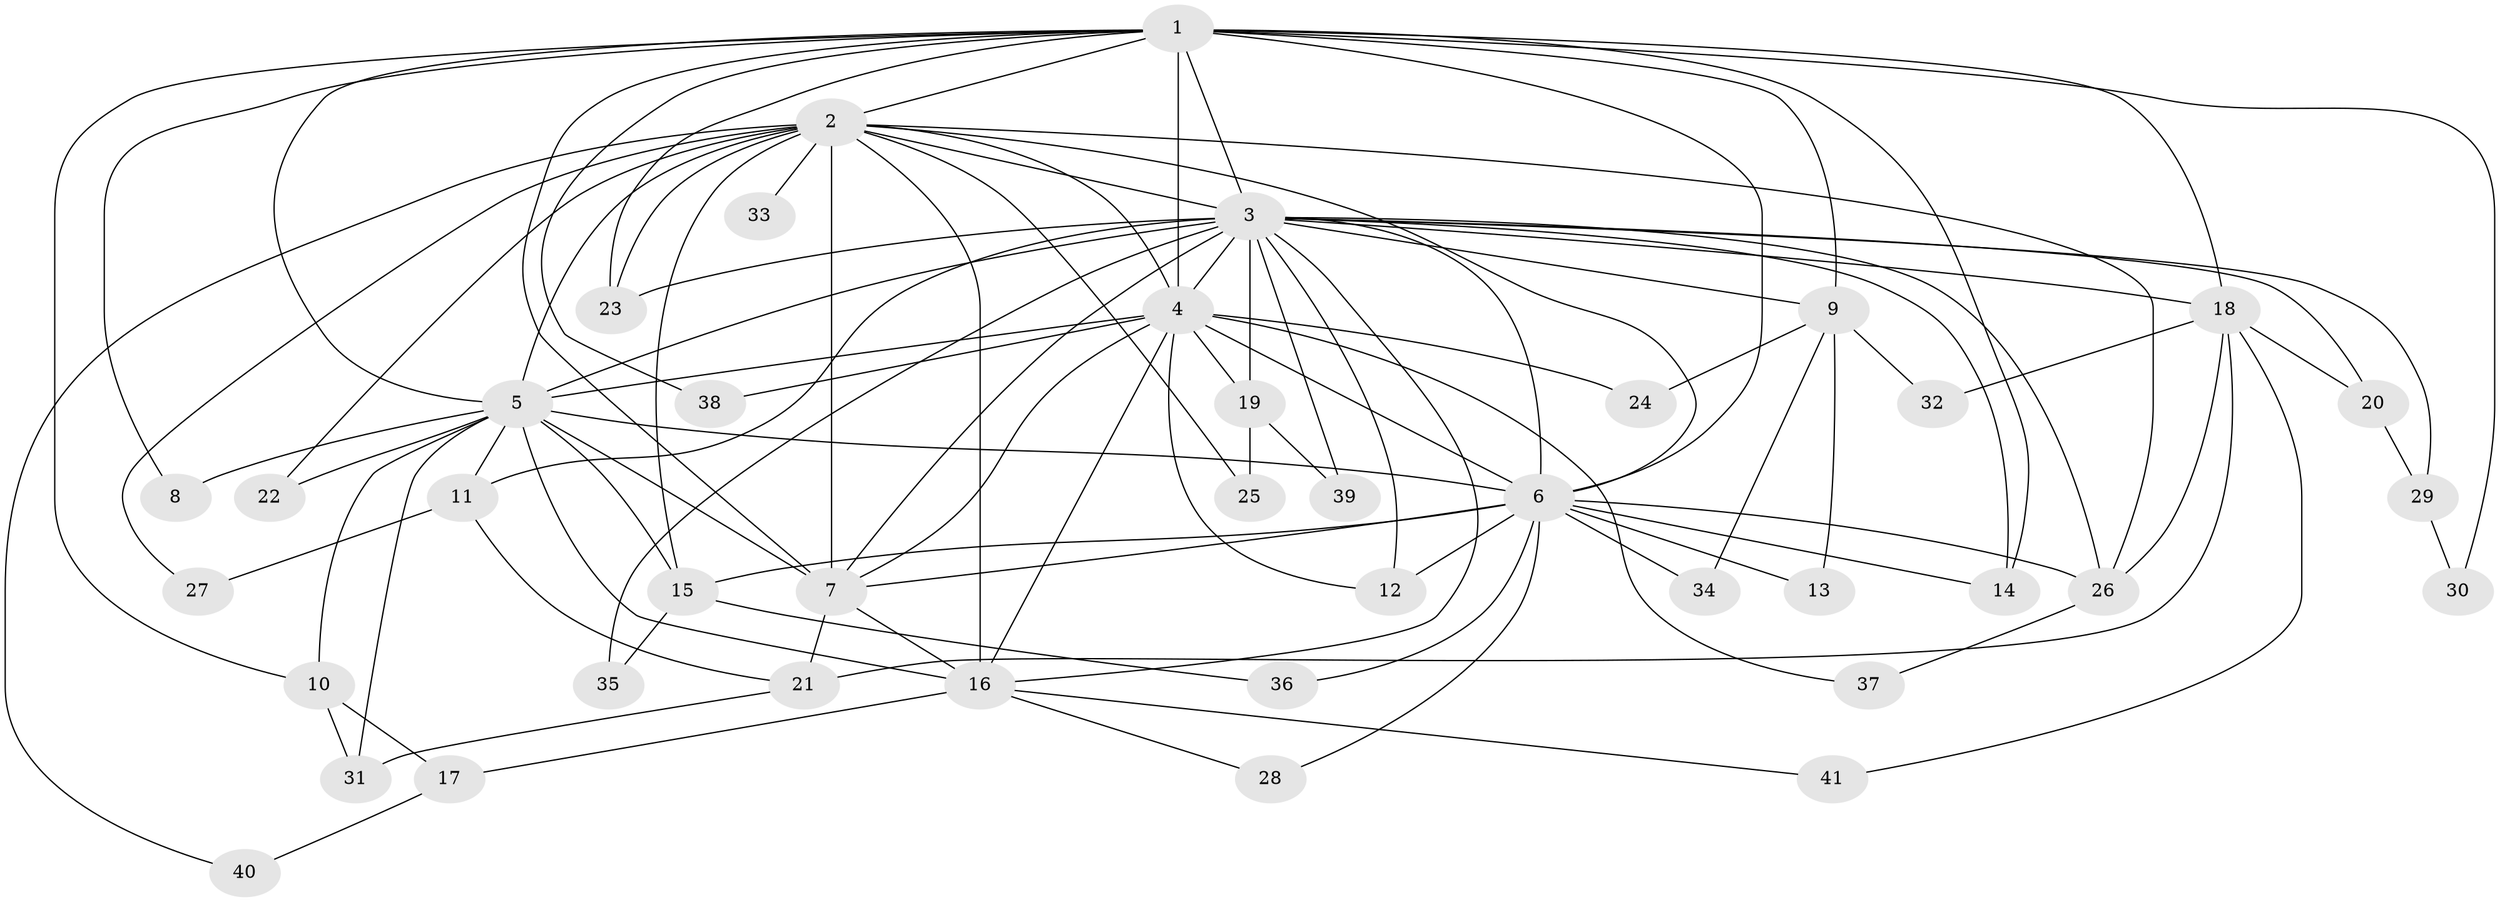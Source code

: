 // original degree distribution, {10: 0.014705882352941176, 14: 0.029411764705882353, 17: 0.014705882352941176, 18: 0.029411764705882353, 21: 0.014705882352941176, 16: 0.029411764705882353, 20: 0.014705882352941176, 2: 0.5147058823529411, 6: 0.029411764705882353, 4: 0.07352941176470588, 3: 0.19117647058823528, 5: 0.029411764705882353, 7: 0.014705882352941176}
// Generated by graph-tools (version 1.1) at 2025/49/03/04/25 22:49:25]
// undirected, 41 vertices, 99 edges
graph export_dot {
  node [color=gray90,style=filled];
  1;
  2;
  3;
  4;
  5;
  6;
  7;
  8;
  9;
  10;
  11;
  12;
  13;
  14;
  15;
  16;
  17;
  18;
  19;
  20;
  21;
  22;
  23;
  24;
  25;
  26;
  27;
  28;
  29;
  30;
  31;
  32;
  33;
  34;
  35;
  36;
  37;
  38;
  39;
  40;
  41;
  1 -- 2 [weight=3.0];
  1 -- 3 [weight=4.0];
  1 -- 4 [weight=3.0];
  1 -- 5 [weight=3.0];
  1 -- 6 [weight=4.0];
  1 -- 7 [weight=2.0];
  1 -- 8 [weight=1.0];
  1 -- 9 [weight=1.0];
  1 -- 10 [weight=1.0];
  1 -- 14 [weight=1.0];
  1 -- 18 [weight=1.0];
  1 -- 23 [weight=1.0];
  1 -- 30 [weight=1.0];
  1 -- 38 [weight=1.0];
  2 -- 3 [weight=4.0];
  2 -- 4 [weight=1.0];
  2 -- 5 [weight=2.0];
  2 -- 6 [weight=3.0];
  2 -- 7 [weight=9.0];
  2 -- 15 [weight=1.0];
  2 -- 16 [weight=3.0];
  2 -- 22 [weight=1.0];
  2 -- 23 [weight=1.0];
  2 -- 25 [weight=1.0];
  2 -- 26 [weight=1.0];
  2 -- 27 [weight=1.0];
  2 -- 33 [weight=2.0];
  2 -- 40 [weight=1.0];
  3 -- 4 [weight=2.0];
  3 -- 5 [weight=2.0];
  3 -- 6 [weight=4.0];
  3 -- 7 [weight=2.0];
  3 -- 9 [weight=1.0];
  3 -- 11 [weight=1.0];
  3 -- 12 [weight=1.0];
  3 -- 14 [weight=1.0];
  3 -- 16 [weight=1.0];
  3 -- 18 [weight=1.0];
  3 -- 19 [weight=1.0];
  3 -- 20 [weight=1.0];
  3 -- 23 [weight=1.0];
  3 -- 26 [weight=1.0];
  3 -- 29 [weight=1.0];
  3 -- 35 [weight=1.0];
  3 -- 39 [weight=1.0];
  4 -- 5 [weight=1.0];
  4 -- 6 [weight=2.0];
  4 -- 7 [weight=1.0];
  4 -- 12 [weight=1.0];
  4 -- 16 [weight=1.0];
  4 -- 19 [weight=1.0];
  4 -- 24 [weight=1.0];
  4 -- 37 [weight=1.0];
  4 -- 38 [weight=1.0];
  5 -- 6 [weight=2.0];
  5 -- 7 [weight=1.0];
  5 -- 8 [weight=1.0];
  5 -- 10 [weight=1.0];
  5 -- 11 [weight=1.0];
  5 -- 15 [weight=1.0];
  5 -- 16 [weight=1.0];
  5 -- 22 [weight=1.0];
  5 -- 31 [weight=1.0];
  6 -- 7 [weight=3.0];
  6 -- 12 [weight=1.0];
  6 -- 13 [weight=1.0];
  6 -- 14 [weight=1.0];
  6 -- 15 [weight=1.0];
  6 -- 26 [weight=1.0];
  6 -- 28 [weight=1.0];
  6 -- 34 [weight=1.0];
  6 -- 36 [weight=1.0];
  7 -- 16 [weight=1.0];
  7 -- 21 [weight=1.0];
  9 -- 13 [weight=1.0];
  9 -- 24 [weight=1.0];
  9 -- 32 [weight=1.0];
  9 -- 34 [weight=1.0];
  10 -- 17 [weight=1.0];
  10 -- 31 [weight=1.0];
  11 -- 21 [weight=1.0];
  11 -- 27 [weight=1.0];
  15 -- 35 [weight=1.0];
  15 -- 36 [weight=1.0];
  16 -- 17 [weight=1.0];
  16 -- 28 [weight=1.0];
  16 -- 41 [weight=1.0];
  17 -- 40 [weight=1.0];
  18 -- 20 [weight=1.0];
  18 -- 21 [weight=1.0];
  18 -- 26 [weight=1.0];
  18 -- 32 [weight=1.0];
  18 -- 41 [weight=1.0];
  19 -- 25 [weight=1.0];
  19 -- 39 [weight=1.0];
  20 -- 29 [weight=1.0];
  21 -- 31 [weight=1.0];
  26 -- 37 [weight=1.0];
  29 -- 30 [weight=1.0];
}
